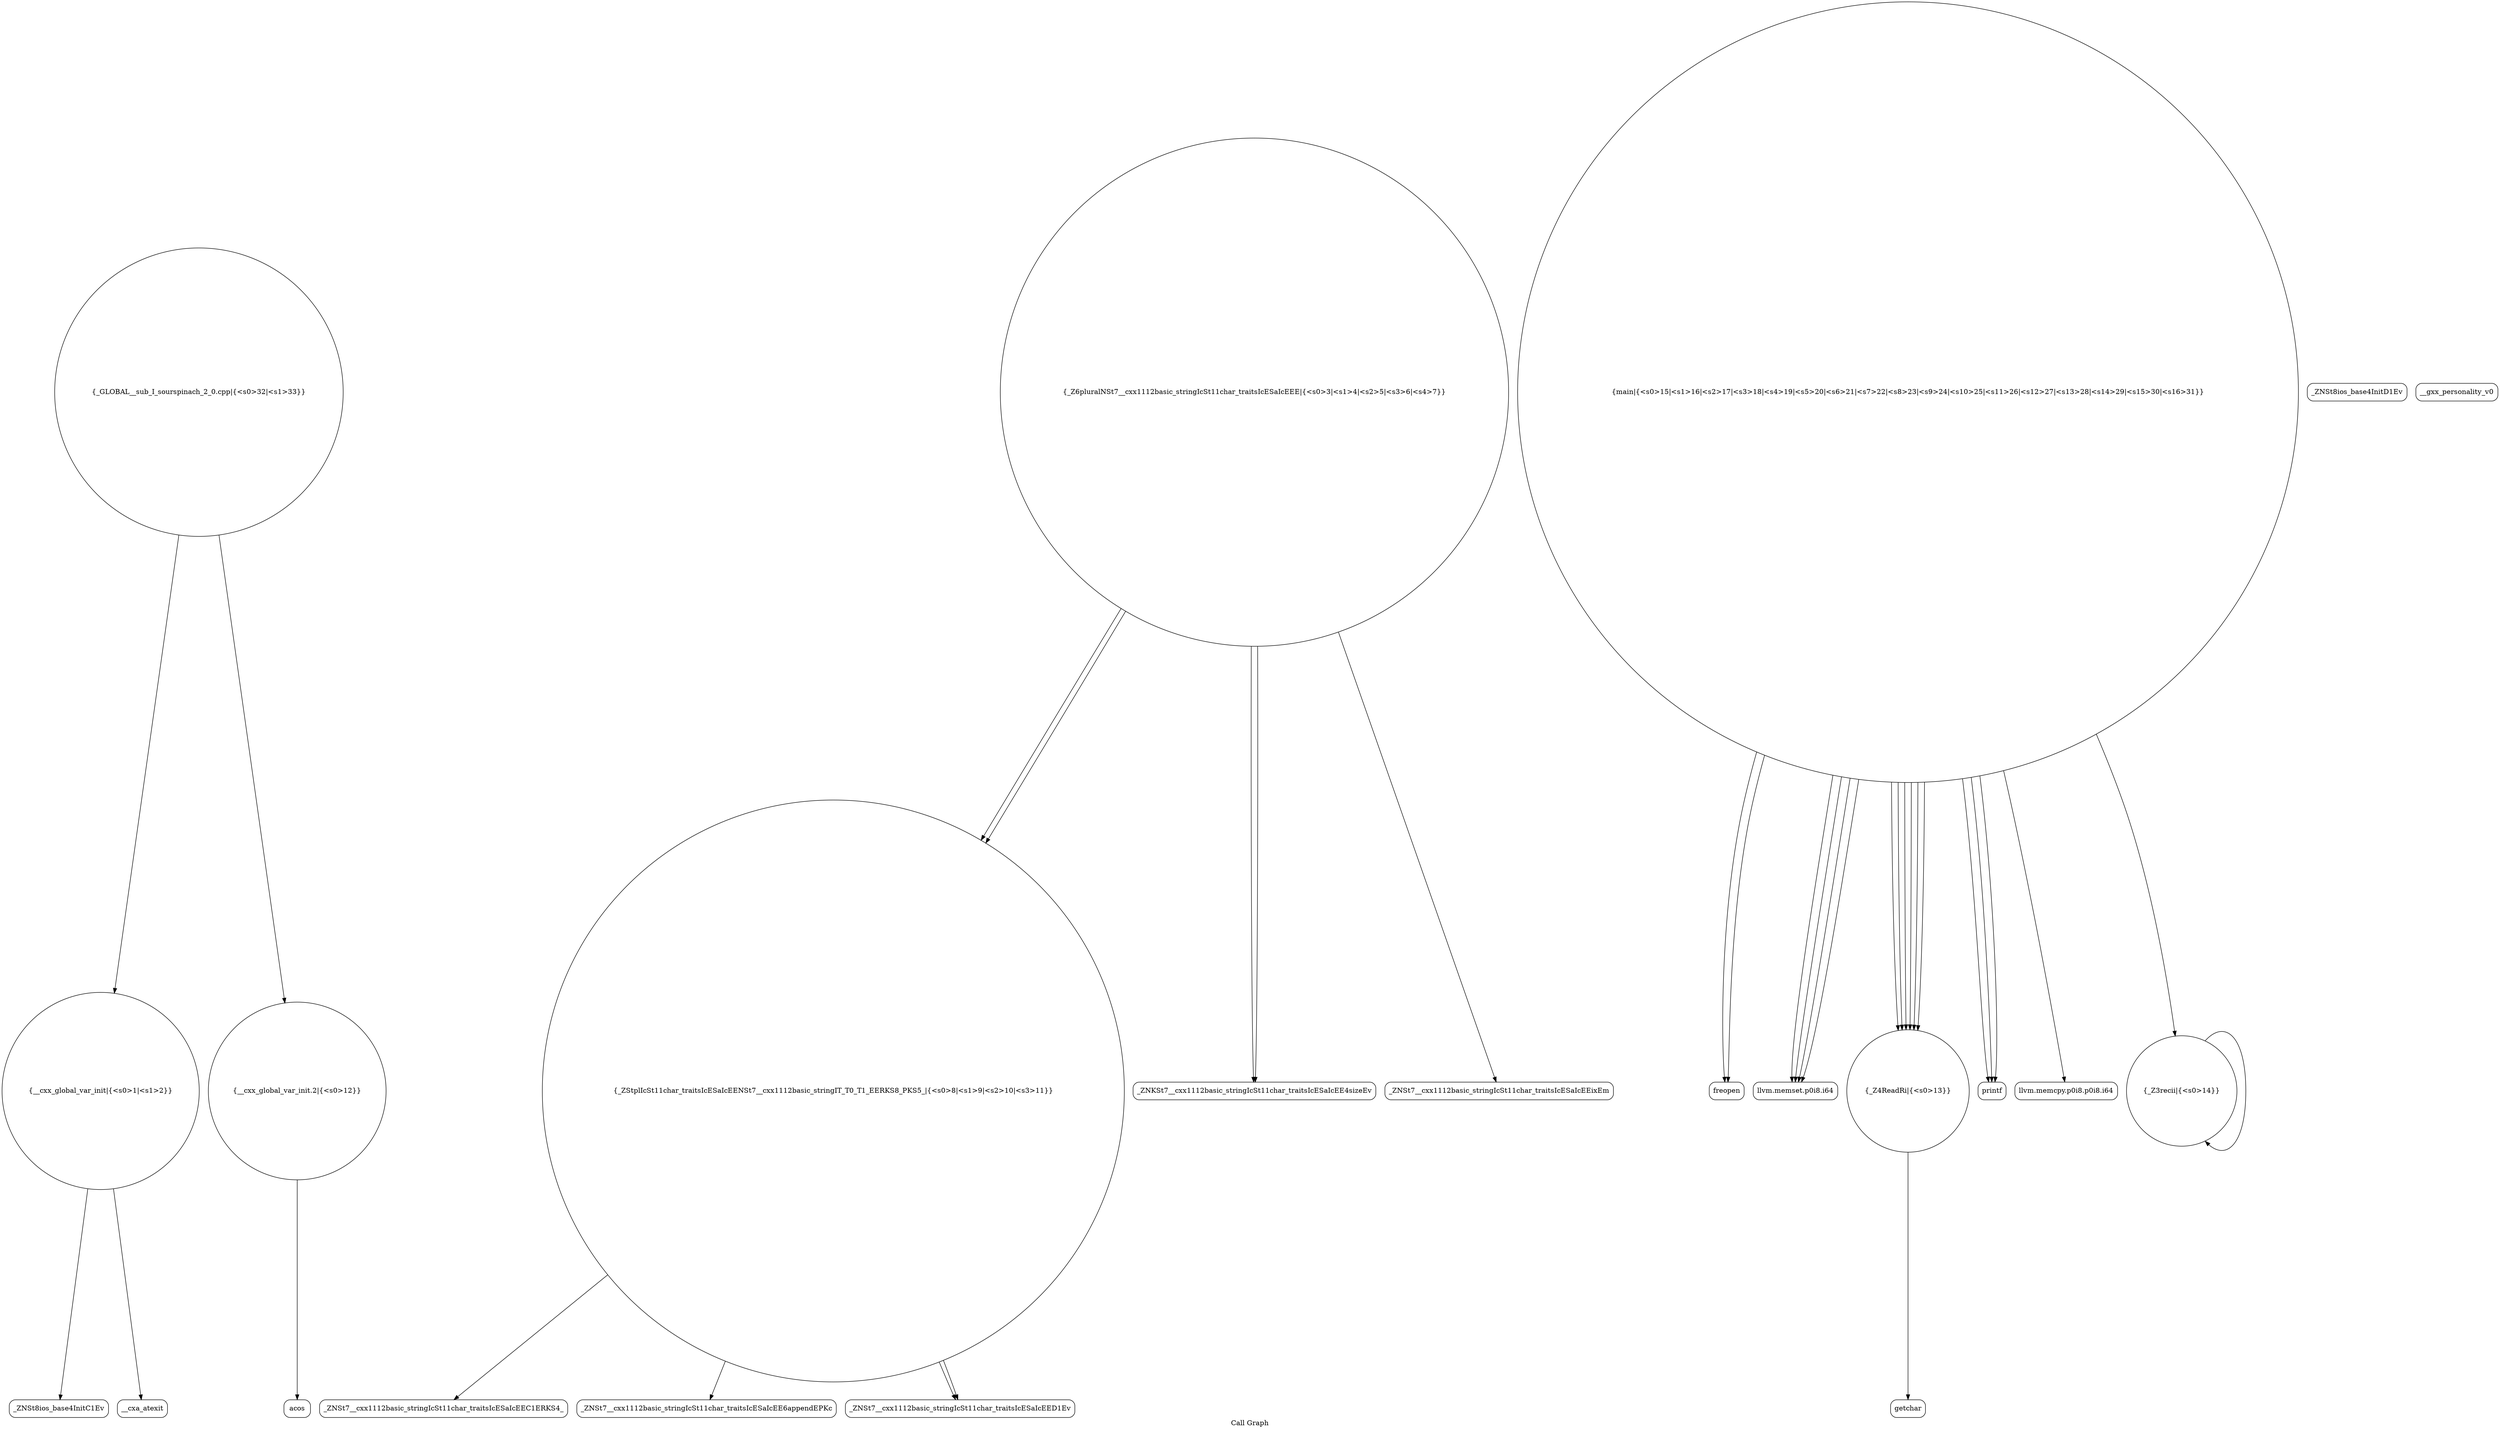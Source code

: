 digraph "Call Graph" {
	label="Call Graph";

	Node0x5599d5a78630 [shape=record,shape=circle,label="{__cxx_global_var_init|{<s0>1|<s1>2}}"];
	Node0x5599d5a78630:s0 -> Node0x5599d5a78ac0[color=black];
	Node0x5599d5a78630:s1 -> Node0x5599d5a78bc0[color=black];
	Node0x5599d5a78dc0 [shape=record,shape=circle,label="{_ZStplIcSt11char_traitsIcESaIcEENSt7__cxx1112basic_stringIT_T0_T1_EERKS8_PKS5_|{<s0>8|<s1>9|<s2>10|<s3>11}}"];
	Node0x5599d5a78dc0:s0 -> Node0x5599d5a79340[color=black];
	Node0x5599d5a78dc0:s1 -> Node0x5599d5a793c0[color=black];
	Node0x5599d5a78dc0:s2 -> Node0x5599d5a794c0[color=black];
	Node0x5599d5a78dc0:s3 -> Node0x5599d5a794c0[color=black];
	Node0x5599d5a79140 [shape=record,shape=Mrecord,label="{freopen}"];
	Node0x5599d5a794c0 [shape=record,shape=Mrecord,label="{_ZNSt7__cxx1112basic_stringIcSt11char_traitsIcESaIcEED1Ev}"];
	Node0x5599d5a78b40 [shape=record,shape=Mrecord,label="{_ZNSt8ios_base4InitD1Ev}"];
	Node0x5599d5a78ec0 [shape=record,shape=Mrecord,label="{acos}"];
	Node0x5599d5a79240 [shape=record,shape=Mrecord,label="{llvm.memset.p0i8.i64}"];
	Node0x5599d5a78c40 [shape=record,shape=circle,label="{_Z6pluralNSt7__cxx1112basic_stringIcSt11char_traitsIcESaIcEEE|{<s0>3|<s1>4|<s2>5|<s3>6|<s4>7}}"];
	Node0x5599d5a78c40:s0 -> Node0x5599d5a78cc0[color=black];
	Node0x5599d5a78c40:s1 -> Node0x5599d5a78cc0[color=black];
	Node0x5599d5a78c40:s2 -> Node0x5599d5a78d40[color=black];
	Node0x5599d5a78c40:s3 -> Node0x5599d5a78dc0[color=black];
	Node0x5599d5a78c40:s4 -> Node0x5599d5a78dc0[color=black];
	Node0x5599d5a78fc0 [shape=record,shape=Mrecord,label="{getchar}"];
	Node0x5599d5a79340 [shape=record,shape=Mrecord,label="{_ZNSt7__cxx1112basic_stringIcSt11char_traitsIcESaIcEEC1ERKS4_}"];
	Node0x5599d5a78d40 [shape=record,shape=Mrecord,label="{_ZNSt7__cxx1112basic_stringIcSt11char_traitsIcESaIcEEixEm}"];
	Node0x5599d5a790c0 [shape=record,shape=circle,label="{main|{<s0>15|<s1>16|<s2>17|<s3>18|<s4>19|<s5>20|<s6>21|<s7>22|<s8>23|<s9>24|<s10>25|<s11>26|<s12>27|<s13>28|<s14>29|<s15>30|<s16>31}}"];
	Node0x5599d5a790c0:s0 -> Node0x5599d5a79140[color=black];
	Node0x5599d5a790c0:s1 -> Node0x5599d5a79140[color=black];
	Node0x5599d5a790c0:s2 -> Node0x5599d5a78f40[color=black];
	Node0x5599d5a790c0:s3 -> Node0x5599d5a791c0[color=black];
	Node0x5599d5a790c0:s4 -> Node0x5599d5a78f40[color=black];
	Node0x5599d5a790c0:s5 -> Node0x5599d5a78f40[color=black];
	Node0x5599d5a790c0:s6 -> Node0x5599d5a78f40[color=black];
	Node0x5599d5a790c0:s7 -> Node0x5599d5a79240[color=black];
	Node0x5599d5a790c0:s8 -> Node0x5599d5a79240[color=black];
	Node0x5599d5a790c0:s9 -> Node0x5599d5a78f40[color=black];
	Node0x5599d5a790c0:s10 -> Node0x5599d5a78f40[color=black];
	Node0x5599d5a790c0:s11 -> Node0x5599d5a79240[color=black];
	Node0x5599d5a790c0:s12 -> Node0x5599d5a792c0[color=black];
	Node0x5599d5a790c0:s13 -> Node0x5599d5a79240[color=black];
	Node0x5599d5a790c0:s14 -> Node0x5599d5a79040[color=black];
	Node0x5599d5a790c0:s15 -> Node0x5599d5a791c0[color=black];
	Node0x5599d5a790c0:s16 -> Node0x5599d5a791c0[color=black];
	Node0x5599d5a79440 [shape=record,shape=Mrecord,label="{__gxx_personality_v0}"];
	Node0x5599d5a78ac0 [shape=record,shape=Mrecord,label="{_ZNSt8ios_base4InitC1Ev}"];
	Node0x5599d5a78e40 [shape=record,shape=circle,label="{__cxx_global_var_init.2|{<s0>12}}"];
	Node0x5599d5a78e40:s0 -> Node0x5599d5a78ec0[color=black];
	Node0x5599d5a791c0 [shape=record,shape=Mrecord,label="{printf}"];
	Node0x5599d5a79540 [shape=record,shape=circle,label="{_GLOBAL__sub_I_sourspinach_2_0.cpp|{<s0>32|<s1>33}}"];
	Node0x5599d5a79540:s0 -> Node0x5599d5a78630[color=black];
	Node0x5599d5a79540:s1 -> Node0x5599d5a78e40[color=black];
	Node0x5599d5a78bc0 [shape=record,shape=Mrecord,label="{__cxa_atexit}"];
	Node0x5599d5a78f40 [shape=record,shape=circle,label="{_Z4ReadRi|{<s0>13}}"];
	Node0x5599d5a78f40:s0 -> Node0x5599d5a78fc0[color=black];
	Node0x5599d5a792c0 [shape=record,shape=Mrecord,label="{llvm.memcpy.p0i8.p0i8.i64}"];
	Node0x5599d5a78cc0 [shape=record,shape=Mrecord,label="{_ZNKSt7__cxx1112basic_stringIcSt11char_traitsIcESaIcEE4sizeEv}"];
	Node0x5599d5a79040 [shape=record,shape=circle,label="{_Z3recii|{<s0>14}}"];
	Node0x5599d5a79040:s0 -> Node0x5599d5a79040[color=black];
	Node0x5599d5a793c0 [shape=record,shape=Mrecord,label="{_ZNSt7__cxx1112basic_stringIcSt11char_traitsIcESaIcEE6appendEPKc}"];
}
